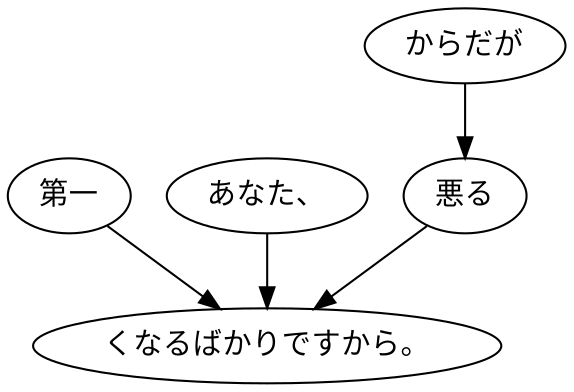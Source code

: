 digraph graph3448 {
	node0 [label="第一"];
	node1 [label="あなた、"];
	node2 [label="からだが"];
	node3 [label="悪る"];
	node4 [label="くなるばかりですから。"];
	node0 -> node4;
	node1 -> node4;
	node2 -> node3;
	node3 -> node4;
}
